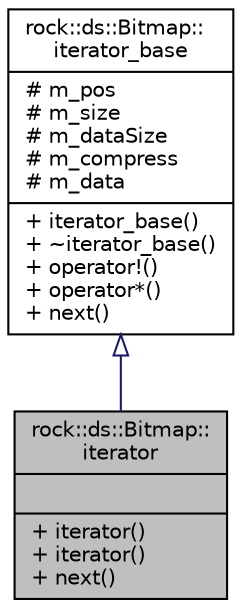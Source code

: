 digraph "rock::ds::Bitmap::iterator"
{
 // LATEX_PDF_SIZE
  edge [fontname="Helvetica",fontsize="10",labelfontname="Helvetica",labelfontsize="10"];
  node [fontname="Helvetica",fontsize="10",shape=record];
  Node1 [label="{rock::ds::Bitmap::\literator\n||+ iterator()\l+ iterator()\l+ next()\l}",height=0.2,width=0.4,color="black", fillcolor="grey75", style="filled", fontcolor="black",tooltip=" "];
  Node2 -> Node1 [dir="back",color="midnightblue",fontsize="10",style="solid",arrowtail="onormal"];
  Node2 [label="{rock::ds::Bitmap::\literator_base\n|# m_pos\l# m_size\l# m_dataSize\l# m_compress\l# m_data\l|+ iterator_base()\l+ ~iterator_base()\l+ operator!()\l+ operator*()\l+ next()\l}",height=0.2,width=0.4,color="black", fillcolor="white", style="filled",URL="$classrock_1_1ds_1_1Bitmap_1_1iterator__base.html",tooltip=" "];
}
